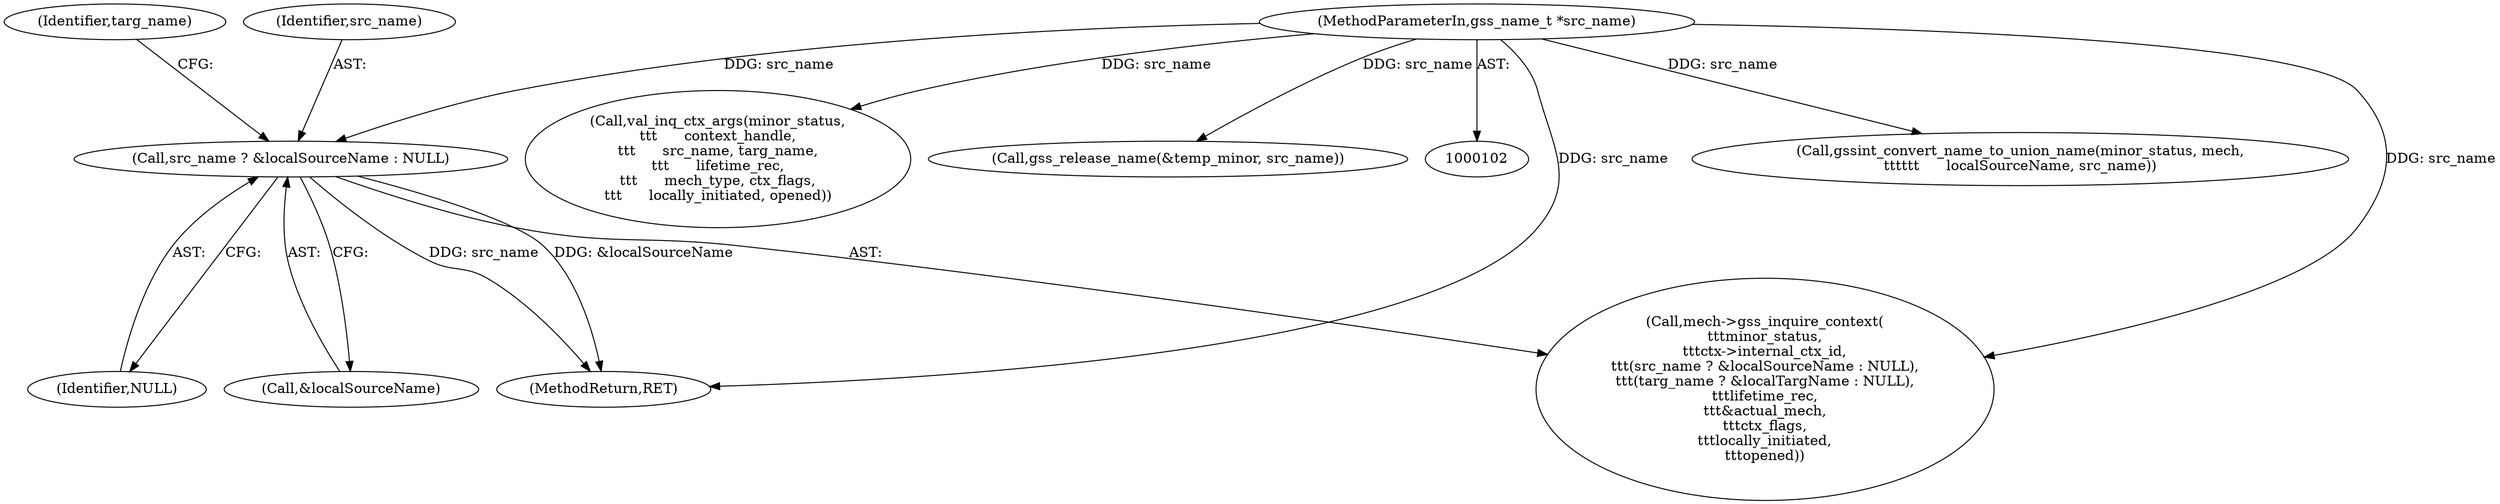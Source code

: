 digraph "0_krb5_56f7b1bc95a2a3eeb420e069e7655fb181ade5cf_5@pointer" {
"1000191" [label="(Call,src_name ? &localSourceName : NULL)"];
"1000105" [label="(MethodParameterIn,gss_name_t *src_name)"];
"1000193" [label="(Call,&localSourceName)"];
"1000191" [label="(Call,src_name ? &localSourceName : NULL)"];
"1000186" [label="(Call,mech->gss_inquire_context(\n\t\t\tminor_status,\n\t\t\tctx->internal_ctx_id,\n\t\t\t(src_name ? &localSourceName : NULL),\n\t\t\t(targ_name ? &localTargName : NULL),\n\t\t\tlifetime_rec,\n\t\t\t&actual_mech,\n\t\t\tctx_flags,\n\t\t\tlocally_initiated,\n\t\t\topened))"];
"1000225" [label="(Call,gssint_convert_name_to_union_name(minor_status, mech,\n\t\t\t\t\t\t      localSourceName, src_name))"];
"1000105" [label="(MethodParameterIn,gss_name_t *src_name)"];
"1000197" [label="(Identifier,targ_name)"];
"1000128" [label="(Call,val_inq_ctx_args(minor_status,\n\t\t\t      context_handle,\n\t\t\t      src_name, targ_name,\n\t\t\t      lifetime_rec,\n\t\t\t      mech_type, ctx_flags,\n\t\t\t      locally_initiated, opened))"];
"1000195" [label="(Identifier,NULL)"];
"1000293" [label="(MethodReturn,RET)"];
"1000192" [label="(Identifier,src_name)"];
"1000272" [label="(Call,gss_release_name(&temp_minor, src_name))"];
"1000191" -> "1000186"  [label="AST: "];
"1000191" -> "1000193"  [label="CFG: "];
"1000191" -> "1000195"  [label="CFG: "];
"1000192" -> "1000191"  [label="AST: "];
"1000193" -> "1000191"  [label="AST: "];
"1000195" -> "1000191"  [label="AST: "];
"1000197" -> "1000191"  [label="CFG: "];
"1000191" -> "1000293"  [label="DDG: &localSourceName"];
"1000191" -> "1000293"  [label="DDG: src_name"];
"1000105" -> "1000191"  [label="DDG: src_name"];
"1000105" -> "1000102"  [label="AST: "];
"1000105" -> "1000293"  [label="DDG: src_name"];
"1000105" -> "1000128"  [label="DDG: src_name"];
"1000105" -> "1000186"  [label="DDG: src_name"];
"1000105" -> "1000225"  [label="DDG: src_name"];
"1000105" -> "1000272"  [label="DDG: src_name"];
}
